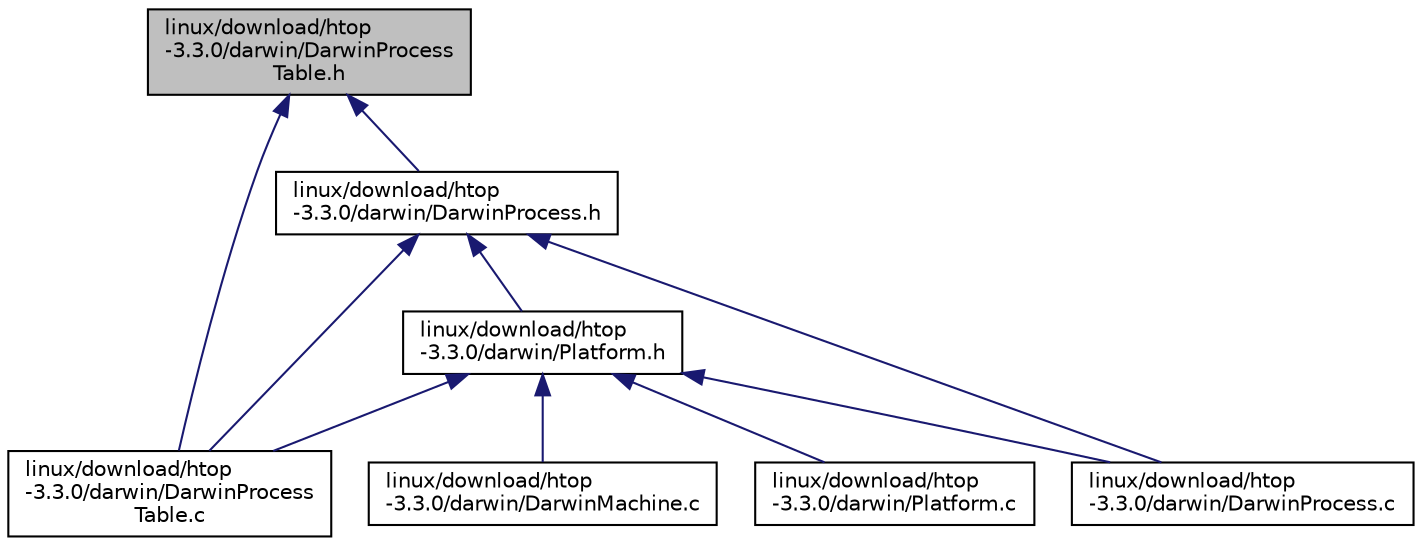 digraph "linux/download/htop-3.3.0/darwin/DarwinProcessTable.h"
{
  edge [fontname="Helvetica",fontsize="10",labelfontname="Helvetica",labelfontsize="10"];
  node [fontname="Helvetica",fontsize="10",shape=record];
  Node39 [label="linux/download/htop\l-3.3.0/darwin/DarwinProcess\lTable.h",height=0.2,width=0.4,color="black", fillcolor="grey75", style="filled", fontcolor="black"];
  Node39 -> Node40 [dir="back",color="midnightblue",fontsize="10",style="solid",fontname="Helvetica"];
  Node40 [label="linux/download/htop\l-3.3.0/darwin/DarwinProcess.h",height=0.2,width=0.4,color="black", fillcolor="white", style="filled",URL="$DarwinProcess_8h.html"];
  Node40 -> Node41 [dir="back",color="midnightblue",fontsize="10",style="solid",fontname="Helvetica"];
  Node41 [label="linux/download/htop\l-3.3.0/darwin/DarwinProcess.c",height=0.2,width=0.4,color="black", fillcolor="white", style="filled",URL="$DarwinProcess_8c.html"];
  Node40 -> Node42 [dir="back",color="midnightblue",fontsize="10",style="solid",fontname="Helvetica"];
  Node42 [label="linux/download/htop\l-3.3.0/darwin/DarwinProcess\lTable.c",height=0.2,width=0.4,color="black", fillcolor="white", style="filled",URL="$DarwinProcessTable_8c.html"];
  Node40 -> Node43 [dir="back",color="midnightblue",fontsize="10",style="solid",fontname="Helvetica"];
  Node43 [label="linux/download/htop\l-3.3.0/darwin/Platform.h",height=0.2,width=0.4,color="black", fillcolor="white", style="filled",URL="$darwin_2Platform_8h.html"];
  Node43 -> Node44 [dir="back",color="midnightblue",fontsize="10",style="solid",fontname="Helvetica"];
  Node44 [label="linux/download/htop\l-3.3.0/darwin/DarwinMachine.c",height=0.2,width=0.4,color="black", fillcolor="white", style="filled",URL="$DarwinMachine_8c.html"];
  Node43 -> Node41 [dir="back",color="midnightblue",fontsize="10",style="solid",fontname="Helvetica"];
  Node43 -> Node42 [dir="back",color="midnightblue",fontsize="10",style="solid",fontname="Helvetica"];
  Node43 -> Node45 [dir="back",color="midnightblue",fontsize="10",style="solid",fontname="Helvetica"];
  Node45 [label="linux/download/htop\l-3.3.0/darwin/Platform.c",height=0.2,width=0.4,color="black", fillcolor="white", style="filled",URL="$darwin_2Platform_8c.html"];
  Node39 -> Node42 [dir="back",color="midnightblue",fontsize="10",style="solid",fontname="Helvetica"];
}
